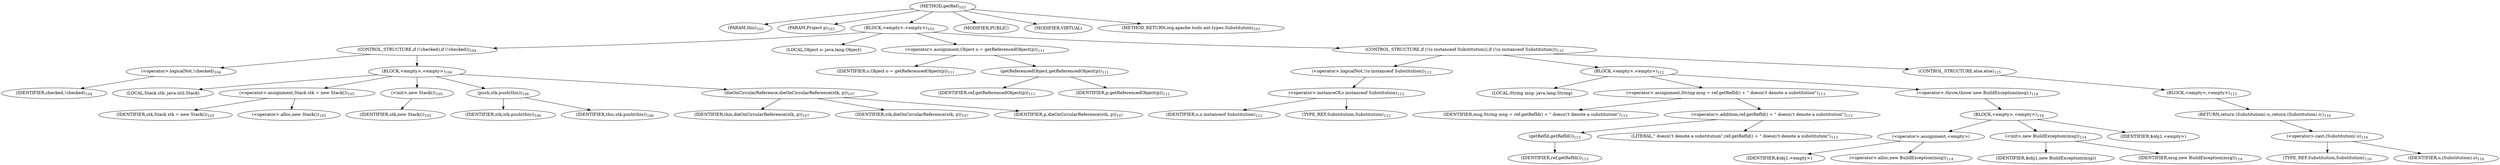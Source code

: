digraph "getRef" {  
"62" [label = <(METHOD,getRef)<SUB>103</SUB>> ]
"13" [label = <(PARAM,this)<SUB>103</SUB>> ]
"63" [label = <(PARAM,Project p)<SUB>103</SUB>> ]
"64" [label = <(BLOCK,&lt;empty&gt;,&lt;empty&gt;)<SUB>103</SUB>> ]
"65" [label = <(CONTROL_STRUCTURE,if (!checked),if (!checked))<SUB>104</SUB>> ]
"66" [label = <(&lt;operator&gt;.logicalNot,!checked)<SUB>104</SUB>> ]
"67" [label = <(IDENTIFIER,checked,!checked)<SUB>104</SUB>> ]
"68" [label = <(BLOCK,&lt;empty&gt;,&lt;empty&gt;)<SUB>104</SUB>> ]
"11" [label = <(LOCAL,Stack stk: java.util.Stack)> ]
"69" [label = <(&lt;operator&gt;.assignment,Stack stk = new Stack())<SUB>105</SUB>> ]
"70" [label = <(IDENTIFIER,stk,Stack stk = new Stack())<SUB>105</SUB>> ]
"71" [label = <(&lt;operator&gt;.alloc,new Stack())<SUB>105</SUB>> ]
"72" [label = <(&lt;init&gt;,new Stack())<SUB>105</SUB>> ]
"10" [label = <(IDENTIFIER,stk,new Stack())<SUB>105</SUB>> ]
"73" [label = <(push,stk.push(this))<SUB>106</SUB>> ]
"74" [label = <(IDENTIFIER,stk,stk.push(this))<SUB>106</SUB>> ]
"12" [label = <(IDENTIFIER,this,stk.push(this))<SUB>106</SUB>> ]
"75" [label = <(dieOnCircularReference,dieOnCircularReference(stk, p))<SUB>107</SUB>> ]
"14" [label = <(IDENTIFIER,this,dieOnCircularReference(stk, p))<SUB>107</SUB>> ]
"76" [label = <(IDENTIFIER,stk,dieOnCircularReference(stk, p))<SUB>107</SUB>> ]
"77" [label = <(IDENTIFIER,p,dieOnCircularReference(stk, p))<SUB>107</SUB>> ]
"78" [label = <(LOCAL,Object o: java.lang.Object)> ]
"79" [label = <(&lt;operator&gt;.assignment,Object o = getReferencedObject(p))<SUB>111</SUB>> ]
"80" [label = <(IDENTIFIER,o,Object o = getReferencedObject(p))<SUB>111</SUB>> ]
"81" [label = <(getReferencedObject,getReferencedObject(p))<SUB>111</SUB>> ]
"82" [label = <(IDENTIFIER,ref,getReferencedObject(p))<SUB>111</SUB>> ]
"83" [label = <(IDENTIFIER,p,getReferencedObject(p))<SUB>111</SUB>> ]
"84" [label = <(CONTROL_STRUCTURE,if (!(o instanceof Substitution)),if (!(o instanceof Substitution)))<SUB>112</SUB>> ]
"85" [label = <(&lt;operator&gt;.logicalNot,!(o instanceof Substitution))<SUB>112</SUB>> ]
"86" [label = <(&lt;operator&gt;.instanceOf,o instanceof Substitution)<SUB>112</SUB>> ]
"87" [label = <(IDENTIFIER,o,o instanceof Substitution)<SUB>112</SUB>> ]
"88" [label = <(TYPE_REF,Substitution,Substitution)<SUB>112</SUB>> ]
"89" [label = <(BLOCK,&lt;empty&gt;,&lt;empty&gt;)<SUB>112</SUB>> ]
"90" [label = <(LOCAL,String msg: java.lang.String)> ]
"91" [label = <(&lt;operator&gt;.assignment,String msg = ref.getRefId() + &quot; doesn\'t denote a substitution&quot;)<SUB>113</SUB>> ]
"92" [label = <(IDENTIFIER,msg,String msg = ref.getRefId() + &quot; doesn\'t denote a substitution&quot;)<SUB>113</SUB>> ]
"93" [label = <(&lt;operator&gt;.addition,ref.getRefId() + &quot; doesn\'t denote a substitution&quot;)<SUB>113</SUB>> ]
"94" [label = <(getRefId,getRefId())<SUB>113</SUB>> ]
"95" [label = <(IDENTIFIER,ref,getRefId())<SUB>113</SUB>> ]
"96" [label = <(LITERAL,&quot; doesn\'t denote a substitution&quot;,ref.getRefId() + &quot; doesn\'t denote a substitution&quot;)<SUB>113</SUB>> ]
"97" [label = <(&lt;operator&gt;.throw,throw new BuildException(msg);)<SUB>114</SUB>> ]
"98" [label = <(BLOCK,&lt;empty&gt;,&lt;empty&gt;)<SUB>114</SUB>> ]
"99" [label = <(&lt;operator&gt;.assignment,&lt;empty&gt;)> ]
"100" [label = <(IDENTIFIER,$obj1,&lt;empty&gt;)> ]
"101" [label = <(&lt;operator&gt;.alloc,new BuildException(msg))<SUB>114</SUB>> ]
"102" [label = <(&lt;init&gt;,new BuildException(msg))<SUB>114</SUB>> ]
"103" [label = <(IDENTIFIER,$obj1,new BuildException(msg))> ]
"104" [label = <(IDENTIFIER,msg,new BuildException(msg))<SUB>114</SUB>> ]
"105" [label = <(IDENTIFIER,$obj1,&lt;empty&gt;)> ]
"106" [label = <(CONTROL_STRUCTURE,else,else)<SUB>115</SUB>> ]
"107" [label = <(BLOCK,&lt;empty&gt;,&lt;empty&gt;)<SUB>115</SUB>> ]
"108" [label = <(RETURN,return (Substitution) o;,return (Substitution) o;)<SUB>116</SUB>> ]
"109" [label = <(&lt;operator&gt;.cast,(Substitution) o)<SUB>116</SUB>> ]
"110" [label = <(TYPE_REF,Substitution,Substitution)<SUB>116</SUB>> ]
"111" [label = <(IDENTIFIER,o,(Substitution) o)<SUB>116</SUB>> ]
"112" [label = <(MODIFIER,PUBLIC)> ]
"113" [label = <(MODIFIER,VIRTUAL)> ]
"114" [label = <(METHOD_RETURN,org.apache.tools.ant.types.Substitution)<SUB>103</SUB>> ]
  "62" -> "13" 
  "62" -> "63" 
  "62" -> "64" 
  "62" -> "112" 
  "62" -> "113" 
  "62" -> "114" 
  "64" -> "65" 
  "64" -> "78" 
  "64" -> "79" 
  "64" -> "84" 
  "65" -> "66" 
  "65" -> "68" 
  "66" -> "67" 
  "68" -> "11" 
  "68" -> "69" 
  "68" -> "72" 
  "68" -> "73" 
  "68" -> "75" 
  "69" -> "70" 
  "69" -> "71" 
  "72" -> "10" 
  "73" -> "74" 
  "73" -> "12" 
  "75" -> "14" 
  "75" -> "76" 
  "75" -> "77" 
  "79" -> "80" 
  "79" -> "81" 
  "81" -> "82" 
  "81" -> "83" 
  "84" -> "85" 
  "84" -> "89" 
  "84" -> "106" 
  "85" -> "86" 
  "86" -> "87" 
  "86" -> "88" 
  "89" -> "90" 
  "89" -> "91" 
  "89" -> "97" 
  "91" -> "92" 
  "91" -> "93" 
  "93" -> "94" 
  "93" -> "96" 
  "94" -> "95" 
  "97" -> "98" 
  "98" -> "99" 
  "98" -> "102" 
  "98" -> "105" 
  "99" -> "100" 
  "99" -> "101" 
  "102" -> "103" 
  "102" -> "104" 
  "106" -> "107" 
  "107" -> "108" 
  "108" -> "109" 
  "109" -> "110" 
  "109" -> "111" 
}
